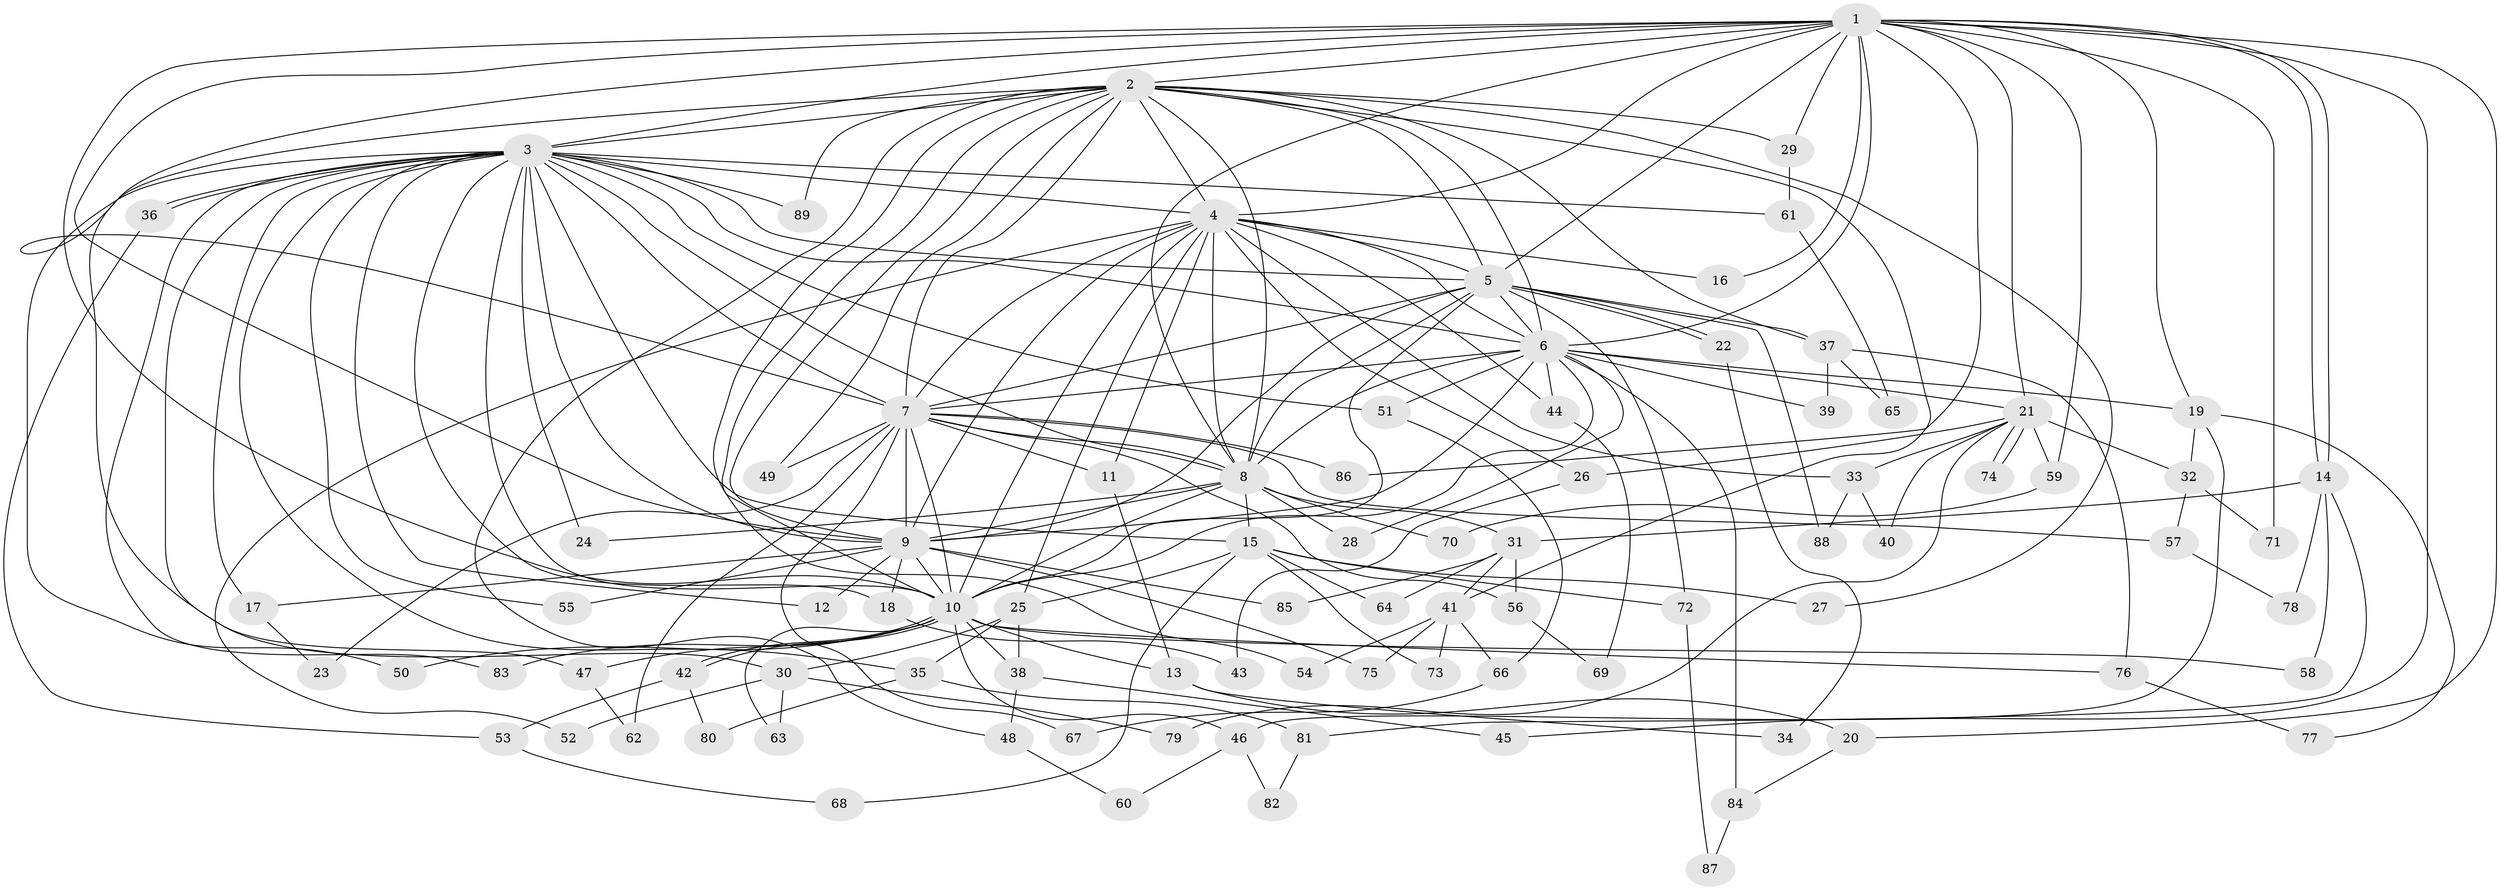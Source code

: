 // Generated by graph-tools (version 1.1) at 2025/35/03/09/25 02:35:02]
// undirected, 89 vertices, 203 edges
graph export_dot {
graph [start="1"]
  node [color=gray90,style=filled];
  1;
  2;
  3;
  4;
  5;
  6;
  7;
  8;
  9;
  10;
  11;
  12;
  13;
  14;
  15;
  16;
  17;
  18;
  19;
  20;
  21;
  22;
  23;
  24;
  25;
  26;
  27;
  28;
  29;
  30;
  31;
  32;
  33;
  34;
  35;
  36;
  37;
  38;
  39;
  40;
  41;
  42;
  43;
  44;
  45;
  46;
  47;
  48;
  49;
  50;
  51;
  52;
  53;
  54;
  55;
  56;
  57;
  58;
  59;
  60;
  61;
  62;
  63;
  64;
  65;
  66;
  67;
  68;
  69;
  70;
  71;
  72;
  73;
  74;
  75;
  76;
  77;
  78;
  79;
  80;
  81;
  82;
  83;
  84;
  85;
  86;
  87;
  88;
  89;
  1 -- 2;
  1 -- 3;
  1 -- 4;
  1 -- 5;
  1 -- 6;
  1 -- 7;
  1 -- 8;
  1 -- 9;
  1 -- 10;
  1 -- 14;
  1 -- 14;
  1 -- 16;
  1 -- 19;
  1 -- 20;
  1 -- 21;
  1 -- 29;
  1 -- 45;
  1 -- 59;
  1 -- 71;
  1 -- 86;
  2 -- 3;
  2 -- 4;
  2 -- 5;
  2 -- 6;
  2 -- 7;
  2 -- 8;
  2 -- 9;
  2 -- 10;
  2 -- 27;
  2 -- 29;
  2 -- 30;
  2 -- 37;
  2 -- 41;
  2 -- 48;
  2 -- 49;
  2 -- 54;
  2 -- 89;
  3 -- 4;
  3 -- 5;
  3 -- 6;
  3 -- 7;
  3 -- 8;
  3 -- 9;
  3 -- 10;
  3 -- 12;
  3 -- 15;
  3 -- 17;
  3 -- 18;
  3 -- 24;
  3 -- 35;
  3 -- 36;
  3 -- 36;
  3 -- 47;
  3 -- 50;
  3 -- 51;
  3 -- 55;
  3 -- 61;
  3 -- 83;
  3 -- 89;
  4 -- 5;
  4 -- 6;
  4 -- 7;
  4 -- 8;
  4 -- 9;
  4 -- 10;
  4 -- 11;
  4 -- 16;
  4 -- 25;
  4 -- 26;
  4 -- 33;
  4 -- 44;
  4 -- 52;
  5 -- 6;
  5 -- 7;
  5 -- 8;
  5 -- 9;
  5 -- 10;
  5 -- 22;
  5 -- 22;
  5 -- 37;
  5 -- 72;
  5 -- 88;
  6 -- 7;
  6 -- 8;
  6 -- 9;
  6 -- 10;
  6 -- 19;
  6 -- 21;
  6 -- 28;
  6 -- 39;
  6 -- 44;
  6 -- 51;
  6 -- 84;
  7 -- 8;
  7 -- 9;
  7 -- 10;
  7 -- 11;
  7 -- 23;
  7 -- 49;
  7 -- 56;
  7 -- 57;
  7 -- 62;
  7 -- 67;
  7 -- 86;
  8 -- 9;
  8 -- 10;
  8 -- 15;
  8 -- 24;
  8 -- 28;
  8 -- 31;
  8 -- 70;
  9 -- 10;
  9 -- 12;
  9 -- 17;
  9 -- 18;
  9 -- 55;
  9 -- 75;
  9 -- 85;
  10 -- 13;
  10 -- 38;
  10 -- 42;
  10 -- 42;
  10 -- 46;
  10 -- 47;
  10 -- 50;
  10 -- 58;
  10 -- 63;
  10 -- 76;
  10 -- 83;
  11 -- 13;
  13 -- 20;
  13 -- 34;
  14 -- 31;
  14 -- 58;
  14 -- 78;
  14 -- 81;
  15 -- 25;
  15 -- 27;
  15 -- 64;
  15 -- 68;
  15 -- 72;
  15 -- 73;
  17 -- 23;
  18 -- 43;
  19 -- 32;
  19 -- 46;
  19 -- 77;
  20 -- 84;
  21 -- 26;
  21 -- 32;
  21 -- 33;
  21 -- 40;
  21 -- 59;
  21 -- 74;
  21 -- 74;
  21 -- 79;
  22 -- 34;
  25 -- 30;
  25 -- 35;
  25 -- 38;
  26 -- 43;
  29 -- 61;
  30 -- 52;
  30 -- 63;
  30 -- 79;
  31 -- 41;
  31 -- 56;
  31 -- 64;
  31 -- 85;
  32 -- 57;
  32 -- 71;
  33 -- 40;
  33 -- 88;
  35 -- 80;
  35 -- 81;
  36 -- 53;
  37 -- 39;
  37 -- 65;
  37 -- 76;
  38 -- 45;
  38 -- 48;
  41 -- 54;
  41 -- 66;
  41 -- 73;
  41 -- 75;
  42 -- 53;
  42 -- 80;
  44 -- 69;
  46 -- 60;
  46 -- 82;
  47 -- 62;
  48 -- 60;
  51 -- 66;
  53 -- 68;
  56 -- 69;
  57 -- 78;
  59 -- 70;
  61 -- 65;
  66 -- 67;
  72 -- 87;
  76 -- 77;
  81 -- 82;
  84 -- 87;
}
